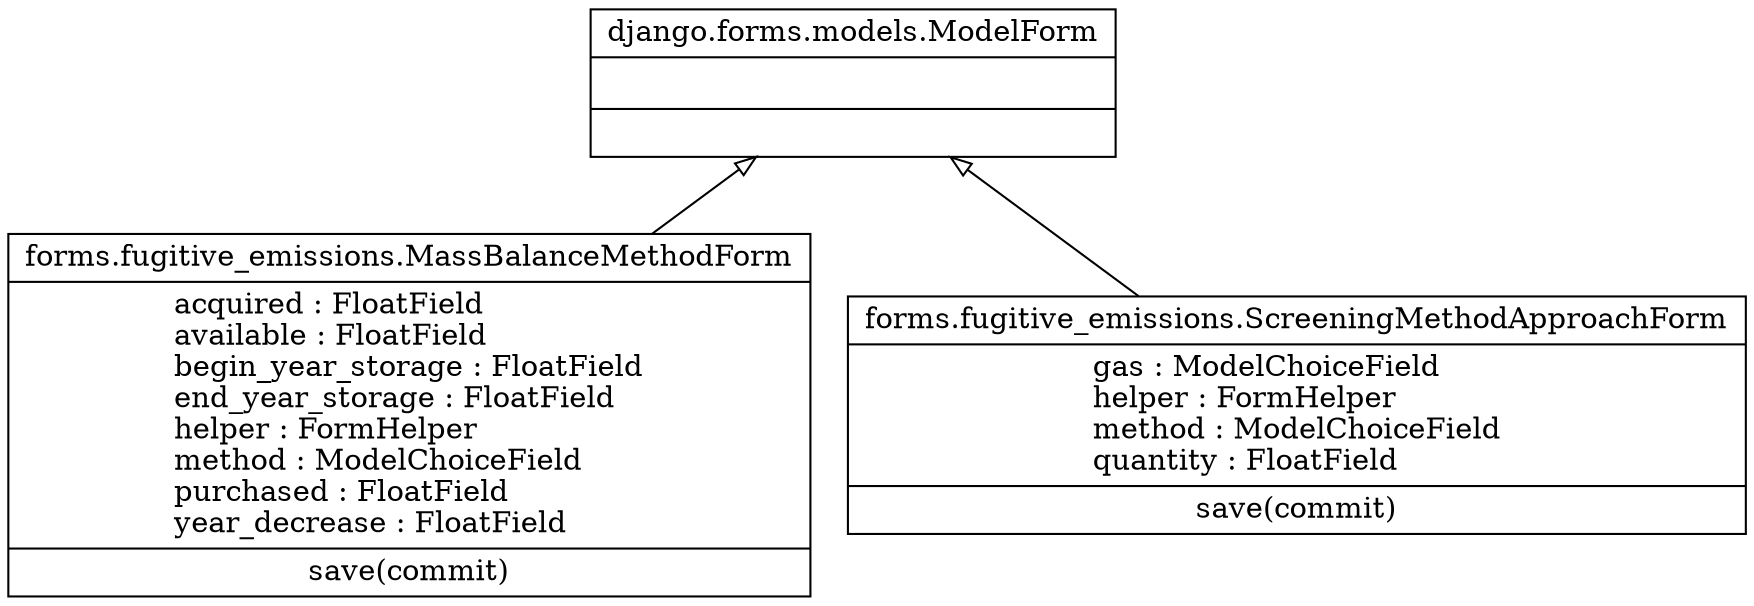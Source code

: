 digraph "classes" {
rankdir=BT
charset="utf-8"
"django.forms.models.ModelForm" [color="black", fontcolor="black", label=<{django.forms.models.ModelForm|<br ALIGN="LEFT"/>|}>, shape="record", style="solid"];
"forms.fugitive_emissions.MassBalanceMethodForm" [color="black", fontcolor="black", label=<{forms.fugitive_emissions.MassBalanceMethodForm|acquired : FloatField<br ALIGN="LEFT"/>available : FloatField<br ALIGN="LEFT"/>begin_year_storage : FloatField<br ALIGN="LEFT"/>end_year_storage : FloatField<br ALIGN="LEFT"/>helper : FormHelper<br ALIGN="LEFT"/>method : ModelChoiceField<br ALIGN="LEFT"/>purchased : FloatField<br ALIGN="LEFT"/>year_decrease : FloatField<br ALIGN="LEFT"/>|save(commit)<br ALIGN="LEFT"/>}>, shape="record", style="solid"];
"forms.fugitive_emissions.ScreeningMethodApproachForm" [color="black", fontcolor="black", label=<{forms.fugitive_emissions.ScreeningMethodApproachForm|gas : ModelChoiceField<br ALIGN="LEFT"/>helper : FormHelper<br ALIGN="LEFT"/>method : ModelChoiceField<br ALIGN="LEFT"/>quantity : FloatField<br ALIGN="LEFT"/>|save(commit)<br ALIGN="LEFT"/>}>, shape="record", style="solid"];
"forms.fugitive_emissions.MassBalanceMethodForm" -> "django.forms.models.ModelForm" [arrowhead="empty", arrowtail="none"];
"forms.fugitive_emissions.ScreeningMethodApproachForm" -> "django.forms.models.ModelForm" [arrowhead="empty", arrowtail="none"];
}
